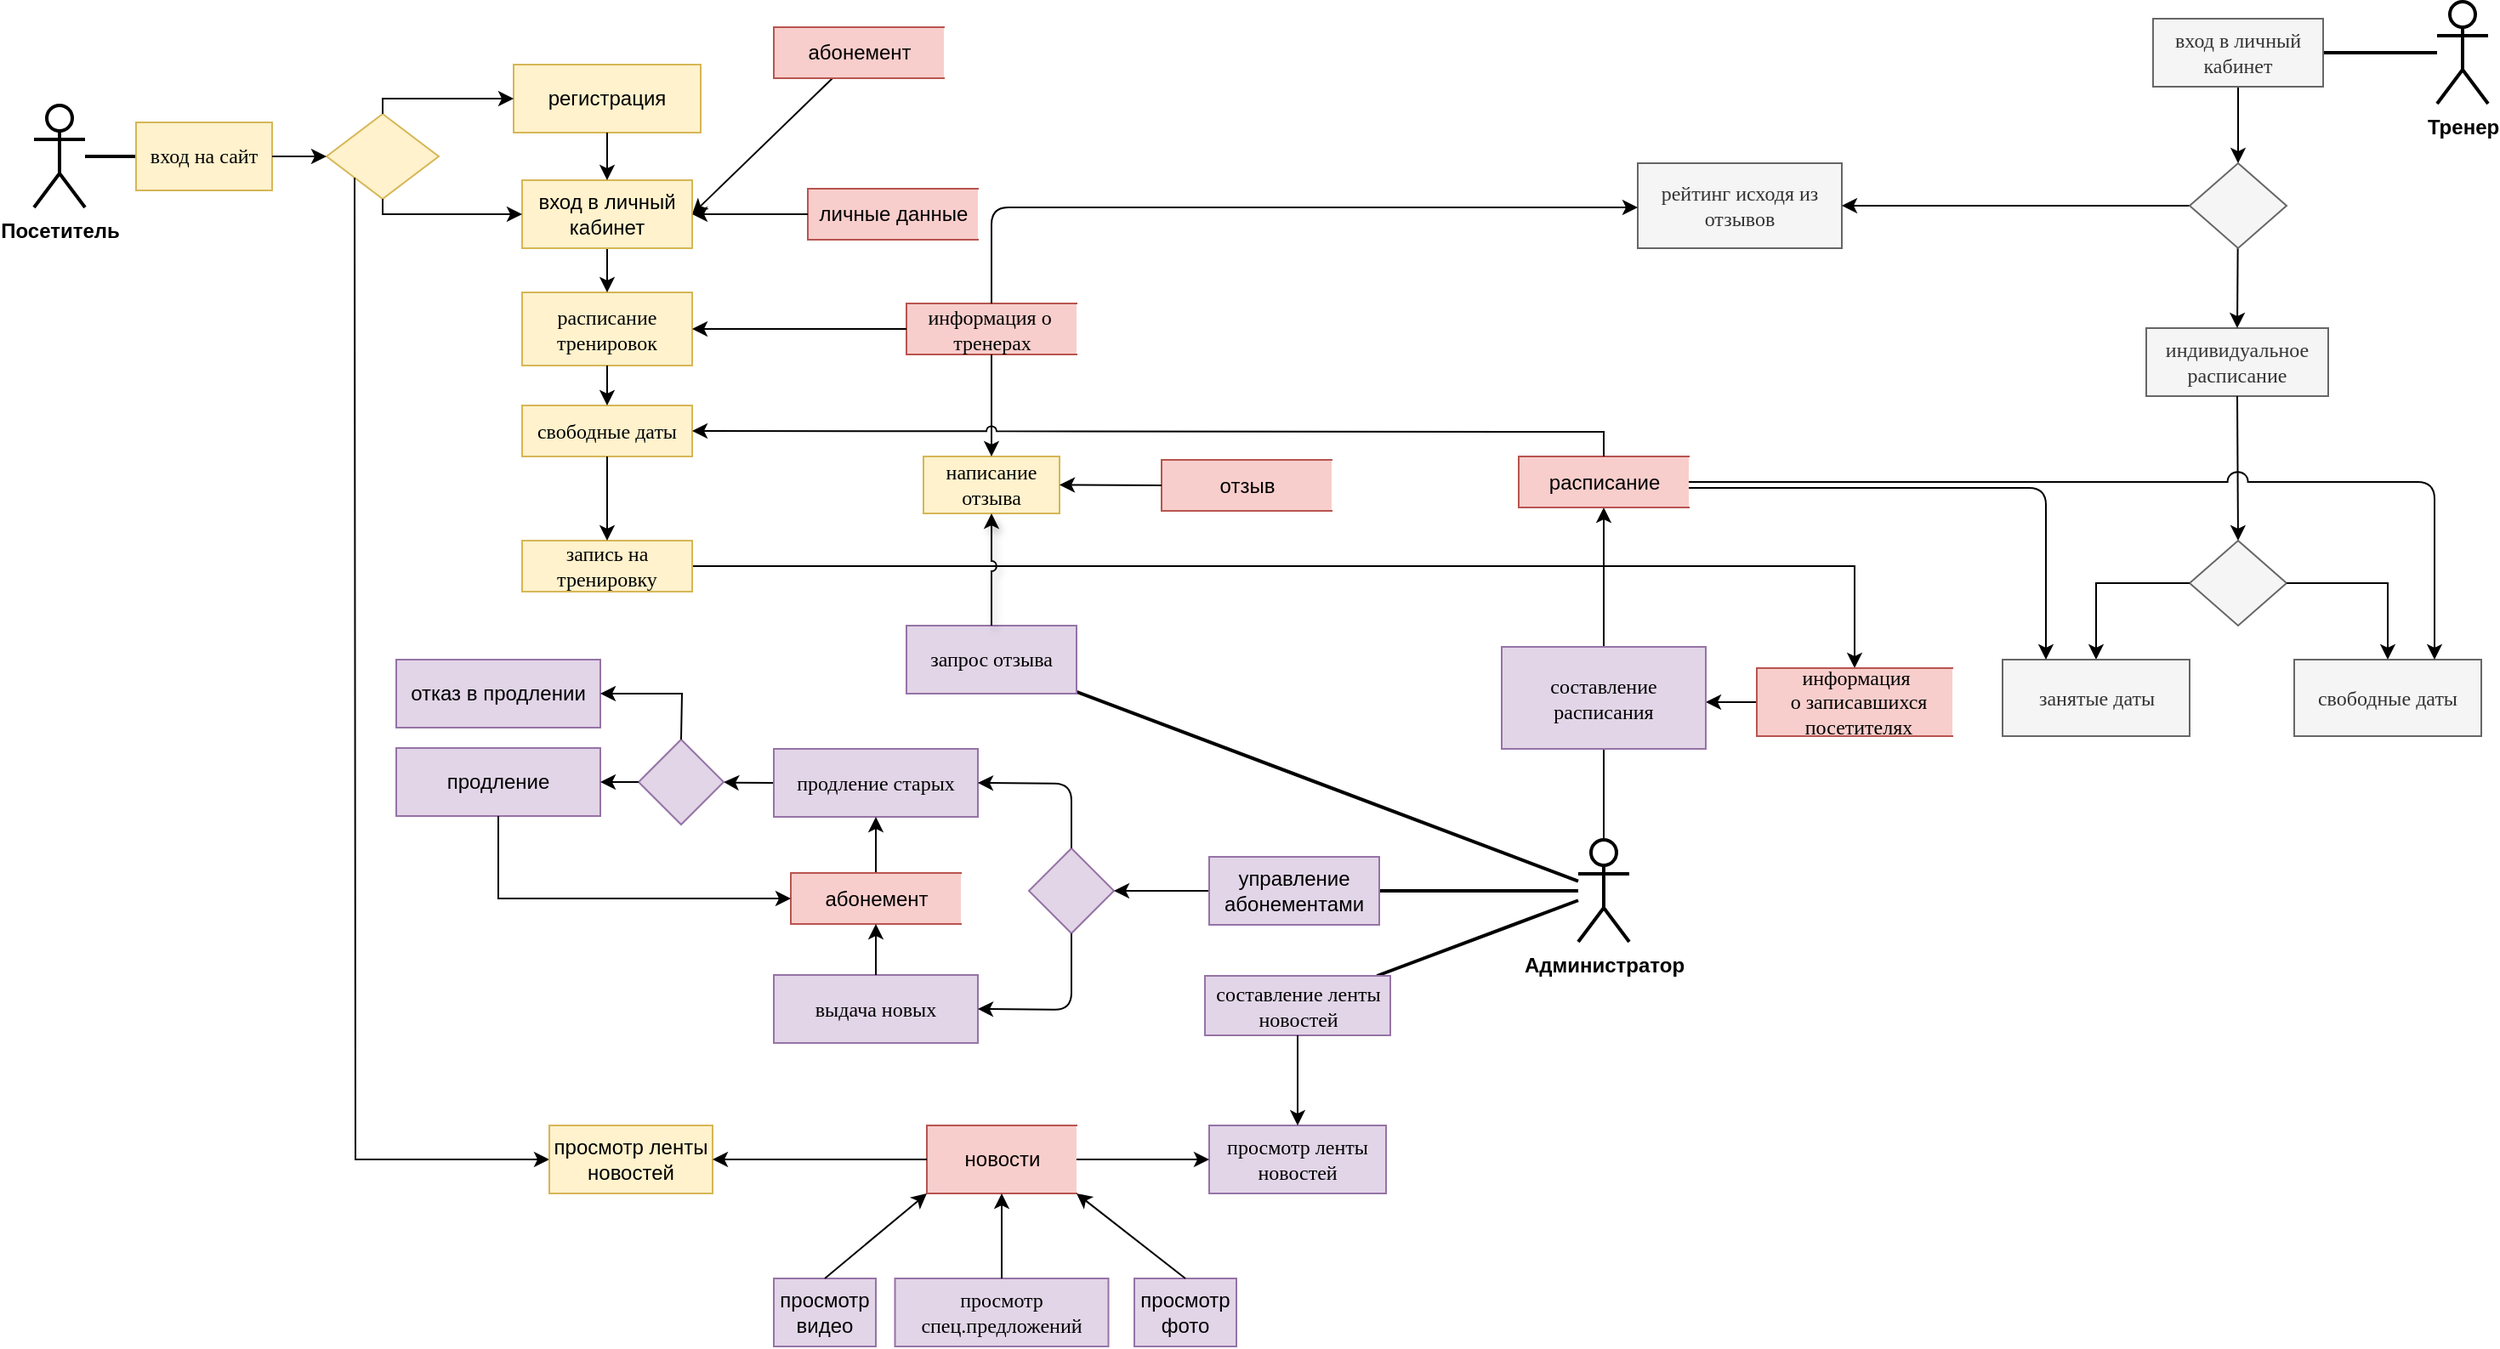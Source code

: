 <mxfile version="15.7.3" type="github">
  <diagram id="r_qnH1HllNbgKLjlJHCZ" name="Page-1">
    <mxGraphModel dx="1518" dy="1065" grid="1" gridSize="10" guides="1" tooltips="1" connect="1" arrows="1" fold="1" page="1" pageScale="1" pageWidth="827" pageHeight="1169" math="0" shadow="0">
      <root>
        <mxCell id="0" />
        <mxCell id="1" parent="0" />
        <mxCell id="hRQEvWgmlyqltlo27F5b-73" value="" style="endArrow=none;html=1;strokeWidth=2;endFill=0;" parent="1" source="r-15waiu_1S-d-hb9AJj-36" target="hRQEvWgmlyqltlo27F5b-71" edge="1">
          <mxGeometry width="50" height="50" relative="1" as="geometry">
            <mxPoint x="553" y="686" as="sourcePoint" />
            <mxPoint x="603" y="636" as="targetPoint" />
          </mxGeometry>
        </mxCell>
        <mxCell id="hRQEvWgmlyqltlo27F5b-68" value="" style="endArrow=none;html=1;strokeWidth=2;endFill=0;" parent="1" source="r-15waiu_1S-d-hb9AJj-36" target="hRQEvWgmlyqltlo27F5b-67" edge="1">
          <mxGeometry width="50" height="50" relative="1" as="geometry">
            <mxPoint x="553" y="766" as="sourcePoint" />
            <mxPoint x="603" y="716" as="targetPoint" />
          </mxGeometry>
        </mxCell>
        <mxCell id="hRQEvWgmlyqltlo27F5b-56" value="" style="endArrow=none;html=1;strokeWidth=1;endFill=0;" parent="1" source="r-15waiu_1S-d-hb9AJj-36" target="hRQEvWgmlyqltlo27F5b-53" edge="1">
          <mxGeometry width="50" height="50" relative="1" as="geometry">
            <mxPoint x="553" y="616" as="sourcePoint" />
            <mxPoint x="603" y="566" as="targetPoint" />
          </mxGeometry>
        </mxCell>
        <mxCell id="hRQEvWgmlyqltlo27F5b-21" value="" style="endArrow=none;html=1;endFill=0;strokeWidth=2;" parent="1" source="lHqvFT1bvPYRfDelncX7-2" target="lHqvFT1bvPYRfDelncX7-4" edge="1">
          <mxGeometry width="50" height="50" relative="1" as="geometry">
            <mxPoint x="738" y="376" as="sourcePoint" />
            <mxPoint x="788" y="326" as="targetPoint" />
          </mxGeometry>
        </mxCell>
        <mxCell id="r-15waiu_1S-d-hb9AJj-67" value="" style="endArrow=none;html=1;fontSize=12;endFill=0;strokeWidth=2;" parent="1" source="r-15waiu_1S-d-hb9AJj-58" target="r-15waiu_1S-d-hb9AJj-68" edge="1">
          <mxGeometry width="50" height="50" relative="1" as="geometry">
            <mxPoint x="1176" y="296.285" as="sourcePoint" />
            <mxPoint x="1076" y="297" as="targetPoint" />
          </mxGeometry>
        </mxCell>
        <mxCell id="lHqvFT1bvPYRfDelncX7-2" value="&lt;b&gt;Посетитель&lt;/b&gt;" style="shape=umlActor;verticalLabelPosition=bottom;verticalAlign=top;html=1;outlineConnect=0;hachureGap=4;pointerEvents=0;strokeWidth=2;" parent="1" vertex="1">
          <mxGeometry x="-263" y="240" width="30" height="60" as="geometry" />
        </mxCell>
        <mxCell id="lHqvFT1bvPYRfDelncX7-4" value="&lt;font style=&quot;font-size: 12px&quot; face=&quot;Verdana&quot;&gt;вход на сайт&lt;/font&gt;" style="rounded=0;whiteSpace=wrap;html=1;hachureGap=4;pointerEvents=0;strokeWidth=1;fillColor=#fff2cc;strokeColor=#d6b656;" parent="1" vertex="1">
          <mxGeometry x="-203" y="250" width="80" height="40" as="geometry" />
        </mxCell>
        <mxCell id="r-15waiu_1S-d-hb9AJj-36" value="&lt;b&gt;Администратор&lt;/b&gt;" style="shape=umlActor;verticalLabelPosition=bottom;verticalAlign=top;html=1;outlineConnect=0;fontSize=12;strokeWidth=2;" parent="1" vertex="1">
          <mxGeometry x="645" y="672" width="30" height="60" as="geometry" />
        </mxCell>
        <mxCell id="r-15waiu_1S-d-hb9AJj-58" value="&lt;b&gt;Тренер&lt;/b&gt;" style="shape=umlActor;verticalLabelPosition=bottom;verticalAlign=top;html=1;outlineConnect=0;fontSize=12;strokeWidth=2;" parent="1" vertex="1">
          <mxGeometry x="1150" y="179" width="30" height="60" as="geometry" />
        </mxCell>
        <mxCell id="-6DadGu_WhrOCrPKGqgH-32" style="edgeStyle=none;rounded=1;jumpStyle=arc;jumpSize=12;orthogonalLoop=1;jettySize=auto;html=1;" parent="1" source="r-15waiu_1S-d-hb9AJj-68" target="-6DadGu_WhrOCrPKGqgH-31" edge="1">
          <mxGeometry relative="1" as="geometry" />
        </mxCell>
        <mxCell id="r-15waiu_1S-d-hb9AJj-68" value="&lt;font face=&quot;Verdana&quot;&gt;вход в личный кабинет&lt;/font&gt;" style="rounded=0;whiteSpace=wrap;html=1;hachureGap=4;pointerEvents=0;strokeWidth=1;fillColor=#f5f5f5;strokeColor=#666666;fontColor=#333333;" parent="1" vertex="1">
          <mxGeometry x="983" y="189" width="100" height="40" as="geometry" />
        </mxCell>
        <mxCell id="hRQEvWgmlyqltlo27F5b-6" value="&lt;font face=&quot;Verdana&quot;&gt;расписание тренировок&lt;/font&gt;" style="whiteSpace=wrap;html=1;rounded=0;strokeWidth=1;hachureGap=4;fillColor=#fff2cc;strokeColor=#d6b656;" parent="1" vertex="1">
          <mxGeometry x="24" y="350" width="100" height="43" as="geometry" />
        </mxCell>
        <mxCell id="hRQEvWgmlyqltlo27F5b-8" value="&lt;font face=&quot;Verdana&quot;&gt;свободные даты&lt;/font&gt;" style="whiteSpace=wrap;html=1;rounded=0;strokeWidth=1;hachureGap=4;fillColor=#fff2cc;strokeColor=#d6b656;" parent="1" vertex="1">
          <mxGeometry x="24" y="416.5" width="100" height="30" as="geometry" />
        </mxCell>
        <mxCell id="hRQEvWgmlyqltlo27F5b-16" value="" style="endArrow=classic;html=1;entryX=0.5;entryY=0;entryDx=0;entryDy=0;exitX=0.5;exitY=1;exitDx=0;exitDy=0;" parent="1" source="hRQEvWgmlyqltlo27F5b-6" target="hRQEvWgmlyqltlo27F5b-8" edge="1">
          <mxGeometry width="50" height="50" relative="1" as="geometry">
            <mxPoint x="652" y="177" as="sourcePoint" />
            <mxPoint x="702" y="127" as="targetPoint" />
          </mxGeometry>
        </mxCell>
        <mxCell id="hRQEvWgmlyqltlo27F5b-19" value="&lt;font face=&quot;Verdana&quot;&gt;информация о&amp;nbsp;&lt;br&gt;тренерах&lt;/font&gt;" style="html=1;dashed=0;whitespace=wrap;shape=partialRectangle;right=0;fontSize=12;strokeWidth=1;fillColor=#f8cecc;strokeColor=#b85450;" parent="1" vertex="1">
          <mxGeometry x="250" y="356.5" width="100" height="30" as="geometry" />
        </mxCell>
        <mxCell id="hRQEvWgmlyqltlo27F5b-22" value="&lt;font face=&quot;Verdana&quot;&gt;индивидуальное расписание&lt;/font&gt;" style="rounded=0;whiteSpace=wrap;html=1;hachureGap=4;pointerEvents=0;strokeWidth=1;fillColor=#f5f5f5;strokeColor=#666666;fontColor=#333333;" parent="1" vertex="1">
          <mxGeometry x="979" y="371" width="107" height="40" as="geometry" />
        </mxCell>
        <mxCell id="hRQEvWgmlyqltlo27F5b-24" value="" style="endArrow=classic;html=1;entryX=0.5;entryY=0;entryDx=0;entryDy=0;" parent="1" source="-6DadGu_WhrOCrPKGqgH-31" target="hRQEvWgmlyqltlo27F5b-22" edge="1">
          <mxGeometry width="50" height="50" relative="1" as="geometry">
            <mxPoint x="820" y="325" as="sourcePoint" />
            <mxPoint x="1030" y="375" as="targetPoint" />
          </mxGeometry>
        </mxCell>
        <mxCell id="hRQEvWgmlyqltlo27F5b-27" value="" style="endArrow=classic;html=1;entryX=0.5;entryY=0;entryDx=0;entryDy=0;exitX=0.5;exitY=1;exitDx=0;exitDy=0;" parent="1" source="hRQEvWgmlyqltlo27F5b-22" target="hRQEvWgmlyqltlo27F5b-31" edge="1">
          <mxGeometry width="50" height="50" relative="1" as="geometry">
            <mxPoint x="820" y="325" as="sourcePoint" />
            <mxPoint x="1032.5" y="495" as="targetPoint" />
          </mxGeometry>
        </mxCell>
        <mxCell id="LkH43tqCNbyHTfC8qqBF-4" style="edgeStyle=orthogonalEdgeStyle;rounded=0;orthogonalLoop=1;jettySize=auto;html=1;endArrow=classic;endFill=1;" parent="1" source="hRQEvWgmlyqltlo27F5b-28" target="hRQEvWgmlyqltlo27F5b-37" edge="1">
          <mxGeometry relative="1" as="geometry">
            <mxPoint x="840" y="515" as="targetPoint" />
          </mxGeometry>
        </mxCell>
        <mxCell id="hRQEvWgmlyqltlo27F5b-28" value="&lt;font face=&quot;Verdana&quot;&gt;запись на тренировку&lt;/font&gt;" style="whiteSpace=wrap;html=1;rounded=0;strokeWidth=1;hachureGap=4;fillColor=#fff2cc;strokeColor=#d6b656;" parent="1" vertex="1">
          <mxGeometry x="24" y="496" width="100" height="30" as="geometry" />
        </mxCell>
        <mxCell id="hRQEvWgmlyqltlo27F5b-30" value="" style="endArrow=classic;html=1;exitX=0.5;exitY=1;exitDx=0;exitDy=0;entryX=0.5;entryY=0;entryDx=0;entryDy=0;" parent="1" source="hRQEvWgmlyqltlo27F5b-8" target="hRQEvWgmlyqltlo27F5b-28" edge="1">
          <mxGeometry width="50" height="50" relative="1" as="geometry">
            <mxPoint x="572" y="576" as="sourcePoint" />
            <mxPoint x="622" y="526" as="targetPoint" />
          </mxGeometry>
        </mxCell>
        <mxCell id="hRQEvWgmlyqltlo27F5b-31" value="" style="rhombus;whiteSpace=wrap;html=1;fillColor=#f5f5f5;strokeColor=#666666;fontColor=#333333;" parent="1" vertex="1">
          <mxGeometry x="1004.5" y="496" width="57" height="50" as="geometry" />
        </mxCell>
        <mxCell id="hRQEvWgmlyqltlo27F5b-33" value="" style="endArrow=classic;html=1;rounded=0;entryX=0.5;entryY=0;entryDx=0;entryDy=0;edgeStyle=orthogonalEdgeStyle;" parent="1" source="hRQEvWgmlyqltlo27F5b-31" target="hRQEvWgmlyqltlo27F5b-34" edge="1">
          <mxGeometry width="50" height="50" relative="1" as="geometry">
            <mxPoint x="1061.5" y="490" as="sourcePoint" />
            <mxPoint x="1116.5" y="535" as="targetPoint" />
          </mxGeometry>
        </mxCell>
        <mxCell id="hRQEvWgmlyqltlo27F5b-34" value="&lt;font face=&quot;Verdana&quot;&gt;свободные даты&lt;/font&gt;" style="rounded=0;whiteSpace=wrap;html=1;fillColor=#f5f5f5;strokeColor=#666666;fontColor=#333333;" parent="1" vertex="1">
          <mxGeometry x="1066" y="566" width="110" height="45" as="geometry" />
        </mxCell>
        <mxCell id="hRQEvWgmlyqltlo27F5b-35" value="" style="endArrow=classic;html=1;rounded=0;exitX=0;exitY=0.5;exitDx=0;exitDy=0;entryX=0.5;entryY=0;entryDx=0;entryDy=0;edgeStyle=orthogonalEdgeStyle;" parent="1" source="hRQEvWgmlyqltlo27F5b-31" target="hRQEvWgmlyqltlo27F5b-36" edge="1">
          <mxGeometry width="50" height="50" relative="1" as="geometry">
            <mxPoint x="1050.5" y="500" as="sourcePoint" />
            <mxPoint x="940" y="535" as="targetPoint" />
          </mxGeometry>
        </mxCell>
        <mxCell id="hRQEvWgmlyqltlo27F5b-36" value="&lt;font face=&quot;Verdana&quot;&gt;занятые даты&lt;/font&gt;" style="rounded=0;whiteSpace=wrap;html=1;fillColor=#f5f5f5;strokeColor=#666666;fontColor=#333333;" parent="1" vertex="1">
          <mxGeometry x="894.5" y="566" width="110" height="45" as="geometry" />
        </mxCell>
        <mxCell id="LkH43tqCNbyHTfC8qqBF-10" style="edgeStyle=orthogonalEdgeStyle;rounded=0;orthogonalLoop=1;jettySize=auto;html=1;endArrow=classic;endFill=1;" parent="1" source="hRQEvWgmlyqltlo27F5b-37" target="hRQEvWgmlyqltlo27F5b-53" edge="1">
          <mxGeometry relative="1" as="geometry">
            <Array as="points">
              <mxPoint x="770" y="600" />
              <mxPoint x="770" y="600" />
            </Array>
          </mxGeometry>
        </mxCell>
        <mxCell id="hRQEvWgmlyqltlo27F5b-37" value="&lt;font face=&quot;Verdana&quot;&gt;информация&lt;br&gt;&amp;nbsp;о записавшихся&lt;br&gt;&amp;nbsp;посетителях&lt;/font&gt;" style="html=1;dashed=0;whitespace=wrap;shape=partialRectangle;right=0;fontSize=12;strokeWidth=1;fillColor=#f8cecc;strokeColor=#b85450;" parent="1" vertex="1">
          <mxGeometry x="750" y="571" width="115" height="40" as="geometry" />
        </mxCell>
        <mxCell id="hRQEvWgmlyqltlo27F5b-43" value="" style="rhombus;whiteSpace=wrap;html=1;strokeWidth=1;fillColor=#e1d5e7;strokeColor=#9673a6;" parent="1" vertex="1">
          <mxGeometry x="322" y="677" width="50" height="50" as="geometry" />
        </mxCell>
        <mxCell id="hRQEvWgmlyqltlo27F5b-44" value="" style="endArrow=classic;html=1;strokeWidth=1;entryX=1;entryY=0.5;entryDx=0;entryDy=0;exitX=0;exitY=0.5;exitDx=0;exitDy=0;" parent="1" source="hRQEvWgmlyqltlo27F5b-46" target="hRQEvWgmlyqltlo27F5b-43" edge="1">
          <mxGeometry width="50" height="50" relative="1" as="geometry">
            <mxPoint x="458" y="796" as="sourcePoint" />
            <mxPoint x="618" y="576" as="targetPoint" />
          </mxGeometry>
        </mxCell>
        <mxCell id="hRQEvWgmlyqltlo27F5b-45" value="" style="endArrow=none;html=1;strokeWidth=2;endFill=0;" parent="1" source="r-15waiu_1S-d-hb9AJj-36" target="hRQEvWgmlyqltlo27F5b-46" edge="1">
          <mxGeometry width="50" height="50" relative="1" as="geometry">
            <mxPoint x="549" y="626" as="sourcePoint" />
            <mxPoint x="599" y="576" as="targetPoint" />
          </mxGeometry>
        </mxCell>
        <mxCell id="hRQEvWgmlyqltlo27F5b-46" value="управление абонементами" style="rounded=0;whiteSpace=wrap;html=1;fillColor=#e1d5e7;strokeColor=#9673a6;" parent="1" vertex="1">
          <mxGeometry x="428" y="682" width="100" height="40" as="geometry" />
        </mxCell>
        <mxCell id="-6DadGu_WhrOCrPKGqgH-18" style="edgeStyle=orthogonalEdgeStyle;rounded=1;jumpStyle=arc;jumpSize=12;orthogonalLoop=1;jettySize=auto;html=1;" parent="1" source="hRQEvWgmlyqltlo27F5b-47" target="-6DadGu_WhrOCrPKGqgH-16" edge="1">
          <mxGeometry relative="1" as="geometry">
            <mxPoint x="170" y="550" as="sourcePoint" />
          </mxGeometry>
        </mxCell>
        <mxCell id="hRQEvWgmlyqltlo27F5b-47" value="&lt;font style=&quot;font-size: 12px&quot; face=&quot;Verdana&quot;&gt;продление старых&lt;/font&gt;" style="rounded=0;whiteSpace=wrap;html=1;strokeWidth=1;fillColor=#e1d5e7;strokeColor=#9673a6;" parent="1" vertex="1">
          <mxGeometry x="172" y="618.5" width="120" height="40" as="geometry" />
        </mxCell>
        <mxCell id="LkH43tqCNbyHTfC8qqBF-18" style="edgeStyle=orthogonalEdgeStyle;rounded=0;orthogonalLoop=1;jettySize=auto;html=1;endArrow=classic;endFill=1;" parent="1" source="LkH43tqCNbyHTfC8qqBF-16" target="hRQEvWgmlyqltlo27F5b-47" edge="1">
          <mxGeometry relative="1" as="geometry">
            <mxPoint x="339" y="976" as="targetPoint" />
          </mxGeometry>
        </mxCell>
        <mxCell id="hRQEvWgmlyqltlo27F5b-48" value="&lt;font face=&quot;Verdana&quot;&gt;выдача новых&lt;/font&gt;" style="rounded=0;whiteSpace=wrap;html=1;strokeWidth=1;fillColor=#e1d5e7;strokeColor=#9673a6;" parent="1" vertex="1">
          <mxGeometry x="172" y="751.5" width="120" height="40" as="geometry" />
        </mxCell>
        <mxCell id="hRQEvWgmlyqltlo27F5b-51" value="" style="endArrow=classic;html=1;strokeWidth=1;exitX=0.5;exitY=0;exitDx=0;exitDy=0;entryX=1;entryY=0.5;entryDx=0;entryDy=0;" parent="1" source="hRQEvWgmlyqltlo27F5b-43" target="hRQEvWgmlyqltlo27F5b-47" edge="1">
          <mxGeometry width="50" height="50" relative="1" as="geometry">
            <mxPoint x="568" y="602" as="sourcePoint" />
            <mxPoint x="248" y="682" as="targetPoint" />
            <Array as="points">
              <mxPoint x="347" y="639" />
            </Array>
          </mxGeometry>
        </mxCell>
        <mxCell id="hRQEvWgmlyqltlo27F5b-52" value="" style="endArrow=classic;html=1;strokeWidth=1;exitX=0.5;exitY=1;exitDx=0;exitDy=0;entryX=1;entryY=0.5;entryDx=0;entryDy=0;" parent="1" source="hRQEvWgmlyqltlo27F5b-43" target="hRQEvWgmlyqltlo27F5b-48" edge="1">
          <mxGeometry width="50" height="50" relative="1" as="geometry">
            <mxPoint x="568" y="602" as="sourcePoint" />
            <mxPoint x="618" y="552" as="targetPoint" />
            <Array as="points">
              <mxPoint x="347" y="772" />
            </Array>
          </mxGeometry>
        </mxCell>
        <mxCell id="LkH43tqCNbyHTfC8qqBF-8" style="edgeStyle=orthogonalEdgeStyle;rounded=0;orthogonalLoop=1;jettySize=auto;html=1;endArrow=classic;endFill=1;" parent="1" source="hRQEvWgmlyqltlo27F5b-53" target="LkH43tqCNbyHTfC8qqBF-7" edge="1">
          <mxGeometry relative="1" as="geometry" />
        </mxCell>
        <mxCell id="hRQEvWgmlyqltlo27F5b-53" value="&lt;font face=&quot;Verdana&quot;&gt;составление расписания&lt;/font&gt;" style="rounded=0;whiteSpace=wrap;html=1;strokeWidth=1;fillColor=#e1d5e7;strokeColor=#9673a6;" parent="1" vertex="1">
          <mxGeometry x="600" y="558.5" width="120" height="60" as="geometry" />
        </mxCell>
        <mxCell id="hRQEvWgmlyqltlo27F5b-58" value="&lt;font face=&quot;Verdana&quot;&gt;написание отзыва&lt;/font&gt;" style="whiteSpace=wrap;html=1;dashed=0;strokeWidth=1;fillColor=#fff2cc;strokeColor=#d6b656;" parent="1" vertex="1">
          <mxGeometry x="260" y="446.5" width="80" height="33.5" as="geometry" />
        </mxCell>
        <mxCell id="hRQEvWgmlyqltlo27F5b-60" value="" style="endArrow=classic;html=1;strokeWidth=1;entryX=0.5;entryY=0;entryDx=0;entryDy=0;" parent="1" source="hRQEvWgmlyqltlo27F5b-19" target="hRQEvWgmlyqltlo27F5b-58" edge="1">
          <mxGeometry width="50" height="50" relative="1" as="geometry">
            <mxPoint x="502" y="486" as="sourcePoint" />
            <mxPoint x="552" y="436" as="targetPoint" />
          </mxGeometry>
        </mxCell>
        <mxCell id="hRQEvWgmlyqltlo27F5b-62" value="&lt;font face=&quot;Verdana&quot;&gt;рейтинг исходя из отзывов&lt;/font&gt;" style="rounded=0;whiteSpace=wrap;html=1;strokeWidth=1;fillColor=#f5f5f5;strokeColor=#666666;fontColor=#333333;" parent="1" vertex="1">
          <mxGeometry x="680" y="274" width="120" height="50" as="geometry" />
        </mxCell>
        <mxCell id="hRQEvWgmlyqltlo27F5b-63" value="" style="endArrow=classic;html=1;strokeWidth=1;" parent="1" source="-6DadGu_WhrOCrPKGqgH-31" target="hRQEvWgmlyqltlo27F5b-62" edge="1">
          <mxGeometry width="50" height="50" relative="1" as="geometry">
            <mxPoint x="693" y="556" as="sourcePoint" />
            <mxPoint x="850" y="380" as="targetPoint" />
          </mxGeometry>
        </mxCell>
        <mxCell id="hRQEvWgmlyqltlo27F5b-66" value="" style="endArrow=classic;html=1;strokeWidth=1;exitX=0.5;exitY=0;exitDx=0;exitDy=0;jumpStyle=arc;edgeStyle=orthogonalEdgeStyle;" parent="1" source="hRQEvWgmlyqltlo27F5b-19" target="hRQEvWgmlyqltlo27F5b-62" edge="1">
          <mxGeometry width="50" height="50" relative="1" as="geometry">
            <mxPoint x="608" y="311" as="sourcePoint" />
            <mxPoint x="703" y="311" as="targetPoint" />
            <Array as="points">
              <mxPoint x="300" y="300" />
            </Array>
          </mxGeometry>
        </mxCell>
        <mxCell id="hRQEvWgmlyqltlo27F5b-67" value="&lt;font face=&quot;Verdana&quot;&gt;составление ленты новостей&lt;/font&gt;" style="rounded=0;whiteSpace=wrap;html=1;strokeWidth=1;fillColor=#e1d5e7;strokeColor=#9673a6;" parent="1" vertex="1">
          <mxGeometry x="425.5" y="752" width="109" height="35" as="geometry" />
        </mxCell>
        <mxCell id="hRQEvWgmlyqltlo27F5b-71" value="&lt;font face=&quot;Verdana&quot;&gt;запрос отзыва&lt;/font&gt;" style="rounded=0;whiteSpace=wrap;html=1;strokeWidth=1;fillColor=#e1d5e7;strokeColor=#9673a6;" parent="1" vertex="1">
          <mxGeometry x="250" y="546" width="100" height="40" as="geometry" />
        </mxCell>
        <mxCell id="hRQEvWgmlyqltlo27F5b-76" style="edgeStyle=elbowEdgeStyle;rounded=0;jumpStyle=arc;orthogonalLoop=1;jettySize=auto;html=1;exitX=1;exitY=0.5;exitDx=0;exitDy=0;strokeWidth=1;fillColor=#f8cecc;strokeColor=#b85450;" parent="1" edge="1">
          <mxGeometry relative="1" as="geometry">
            <mxPoint x="990" y="856" as="sourcePoint" />
            <mxPoint x="990" y="856" as="targetPoint" />
          </mxGeometry>
        </mxCell>
        <mxCell id="hRQEvWgmlyqltlo27F5b-78" value="новости" style="html=1;dashed=0;whitespace=wrap;shape=partialRectangle;right=0;fontSize=12;strokeWidth=1;fillColor=#f8cecc;strokeColor=#b85450;" parent="1" vertex="1">
          <mxGeometry x="262" y="840" width="88" height="40" as="geometry" />
        </mxCell>
        <mxCell id="LkH43tqCNbyHTfC8qqBF-11" style="edgeStyle=orthogonalEdgeStyle;rounded=1;orthogonalLoop=1;jettySize=auto;html=1;endArrow=classic;endFill=1;" parent="1" source="LkH43tqCNbyHTfC8qqBF-7" target="hRQEvWgmlyqltlo27F5b-36" edge="1">
          <mxGeometry relative="1" as="geometry">
            <Array as="points">
              <mxPoint x="920" y="465" />
            </Array>
          </mxGeometry>
        </mxCell>
        <mxCell id="LkH43tqCNbyHTfC8qqBF-7" value="расписание" style="html=1;dashed=0;whitespace=wrap;shape=partialRectangle;right=0;fillColor=#f8cecc;strokeColor=#b85450;" parent="1" vertex="1">
          <mxGeometry x="610" y="446.5" width="100" height="30" as="geometry" />
        </mxCell>
        <mxCell id="LkH43tqCNbyHTfC8qqBF-13" value="отзыв" style="html=1;dashed=0;whitespace=wrap;shape=partialRectangle;right=0;fillColor=#f8cecc;strokeColor=#b85450;" parent="1" vertex="1">
          <mxGeometry x="400" y="448.5" width="100" height="30" as="geometry" />
        </mxCell>
        <mxCell id="LkH43tqCNbyHTfC8qqBF-16" value="абонемент" style="html=1;dashed=0;whitespace=wrap;shape=partialRectangle;right=0;fillColor=#f8cecc;strokeColor=#b85450;" parent="1" vertex="1">
          <mxGeometry x="182" y="691.5" width="100" height="30" as="geometry" />
        </mxCell>
        <mxCell id="Q9Fp-aHvoXJ1NznwTfLz-1" value="" style="rhombus;whiteSpace=wrap;html=1;fillColor=#fff2cc;strokeColor=#d6b656;" parent="1" vertex="1">
          <mxGeometry x="-91" y="245" width="66" height="50" as="geometry" />
        </mxCell>
        <mxCell id="Q9Fp-aHvoXJ1NznwTfLz-2" value="регистрация" style="rounded=0;whiteSpace=wrap;html=1;hachureGap=4;pointerEvents=0;strokeWidth=1;fillColor=#fff2cc;strokeColor=#d6b656;" parent="1" vertex="1">
          <mxGeometry x="19" y="216" width="110" height="40" as="geometry" />
        </mxCell>
        <mxCell id="Q9Fp-aHvoXJ1NznwTfLz-3" value="" style="endArrow=classic;html=1;rounded=0;entryX=0;entryY=0.5;entryDx=0;entryDy=0;" parent="1" source="lHqvFT1bvPYRfDelncX7-4" target="Q9Fp-aHvoXJ1NznwTfLz-1" edge="1">
          <mxGeometry width="50" height="50" relative="1" as="geometry">
            <mxPoint x="350" y="200" as="sourcePoint" />
            <mxPoint x="400" y="150" as="targetPoint" />
          </mxGeometry>
        </mxCell>
        <mxCell id="Q9Fp-aHvoXJ1NznwTfLz-6" value="" style="endArrow=classic;html=1;rounded=0;entryX=1;entryY=0.5;entryDx=0;entryDy=0;" parent="1" source="hRQEvWgmlyqltlo27F5b-12" target="tqRiBWsgFwQO4ad9vg3l-2" edge="1">
          <mxGeometry width="50" height="50" relative="1" as="geometry">
            <mxPoint x="559" y="190" as="sourcePoint" />
            <mxPoint x="629" y="240" as="targetPoint" />
          </mxGeometry>
        </mxCell>
        <mxCell id="-6DadGu_WhrOCrPKGqgH-2" style="rounded=0;orthogonalLoop=1;jettySize=auto;html=1;exitX=0.5;exitY=1;exitDx=0;exitDy=0;" parent="1" source="tqRiBWsgFwQO4ad9vg3l-2" target="hRQEvWgmlyqltlo27F5b-6" edge="1">
          <mxGeometry relative="1" as="geometry">
            <mxPoint x="512" y="269" as="sourcePoint" />
          </mxGeometry>
        </mxCell>
        <mxCell id="LkH43tqCNbyHTfC8qqBF-12" style="edgeStyle=orthogonalEdgeStyle;rounded=1;orthogonalLoop=1;jettySize=auto;html=1;entryX=0.75;entryY=0;entryDx=0;entryDy=0;endArrow=classic;endFill=1;jumpStyle=arc;jumpSize=12;" parent="1" source="LkH43tqCNbyHTfC8qqBF-7" target="hRQEvWgmlyqltlo27F5b-34" edge="1">
          <mxGeometry relative="1" as="geometry" />
        </mxCell>
        <mxCell id="hRQEvWgmlyqltlo27F5b-12" value="абонемент" style="html=1;dashed=0;whitespace=wrap;shape=partialRectangle;right=0;fontSize=12;strokeWidth=1;fillColor=#f8cecc;strokeColor=#b85450;" parent="1" vertex="1">
          <mxGeometry x="172" y="194" width="100" height="30" as="geometry" />
        </mxCell>
        <mxCell id="-6DadGu_WhrOCrPKGqgH-16" value="" style="rhombus;whiteSpace=wrap;html=1;strokeWidth=1;fillColor=#e1d5e7;strokeColor=#9673a6;" parent="1" vertex="1">
          <mxGeometry x="92.5" y="613" width="50" height="50" as="geometry" />
        </mxCell>
        <mxCell id="-6DadGu_WhrOCrPKGqgH-22" value="продление" style="rounded=0;whiteSpace=wrap;html=1;strokeWidth=1;fillColor=#e1d5e7;strokeColor=#9673a6;" parent="1" vertex="1">
          <mxGeometry x="-50" y="618" width="120" height="40" as="geometry" />
        </mxCell>
        <mxCell id="-6DadGu_WhrOCrPKGqgH-23" value="отказ в продлении" style="rounded=0;whiteSpace=wrap;html=1;strokeWidth=1;fillColor=#e1d5e7;strokeColor=#9673a6;" parent="1" vertex="1">
          <mxGeometry x="-50" y="566" width="120" height="40" as="geometry" />
        </mxCell>
        <mxCell id="-6DadGu_WhrOCrPKGqgH-31" value="" style="rhombus;whiteSpace=wrap;html=1;fillColor=#f5f5f5;strokeColor=#666666;fontColor=#333333;" parent="1" vertex="1">
          <mxGeometry x="1004.5" y="274" width="57" height="50" as="geometry" />
        </mxCell>
        <mxCell id="tqRiBWsgFwQO4ad9vg3l-2" value="вход в личный кабинет" style="rounded=0;whiteSpace=wrap;html=1;hachureGap=4;pointerEvents=0;strokeWidth=1;fillColor=#fff2cc;strokeColor=#d6b656;" parent="1" vertex="1">
          <mxGeometry x="24" y="284" width="100" height="40" as="geometry" />
        </mxCell>
        <mxCell id="tqRiBWsgFwQO4ad9vg3l-3" value="" style="endArrow=classic;html=1;rounded=0;exitX=0.5;exitY=1;exitDx=0;exitDy=0;entryX=0.5;entryY=0;entryDx=0;entryDy=0;" parent="1" source="Q9Fp-aHvoXJ1NznwTfLz-2" target="tqRiBWsgFwQO4ad9vg3l-2" edge="1">
          <mxGeometry width="50" height="50" relative="1" as="geometry">
            <mxPoint x="629.5" y="105" as="sourcePoint" />
            <mxPoint x="569" y="230" as="targetPoint" />
          </mxGeometry>
        </mxCell>
        <mxCell id="tqRiBWsgFwQO4ad9vg3l-4" value="" style="endArrow=classic;html=1;rounded=0;exitX=0.5;exitY=1;exitDx=0;exitDy=0;entryX=0;entryY=0.5;entryDx=0;entryDy=0;" parent="1" source="Q9Fp-aHvoXJ1NznwTfLz-1" target="tqRiBWsgFwQO4ad9vg3l-2" edge="1">
          <mxGeometry width="50" height="50" relative="1" as="geometry">
            <mxPoint x="519" y="270" as="sourcePoint" />
            <mxPoint x="569" y="220" as="targetPoint" />
            <Array as="points">
              <mxPoint x="-58" y="304" />
            </Array>
          </mxGeometry>
        </mxCell>
        <mxCell id="tqRiBWsgFwQO4ad9vg3l-5" value="&lt;font face=&quot;Verdana&quot;&gt;просмотр ленты новостей&lt;/font&gt;" style="rounded=0;whiteSpace=wrap;html=1;strokeWidth=1;fillColor=#e1d5e7;strokeColor=#9673a6;" parent="1" vertex="1">
          <mxGeometry x="428" y="840" width="104" height="40" as="geometry" />
        </mxCell>
        <mxCell id="tqRiBWsgFwQO4ad9vg3l-6" value="" style="endArrow=classic;html=1;rounded=0;entryX=0;entryY=0.5;entryDx=0;entryDy=0;" parent="1" source="hRQEvWgmlyqltlo27F5b-78" target="tqRiBWsgFwQO4ad9vg3l-5" edge="1">
          <mxGeometry width="50" height="50" relative="1" as="geometry">
            <mxPoint x="360" y="860" as="sourcePoint" />
            <mxPoint x="420" y="870" as="targetPoint" />
          </mxGeometry>
        </mxCell>
        <mxCell id="tqRiBWsgFwQO4ad9vg3l-7" value="" style="endArrow=classic;html=1;rounded=0;exitX=0.5;exitY=1;exitDx=0;exitDy=0;entryX=0.5;entryY=0;entryDx=0;entryDy=0;" parent="1" source="hRQEvWgmlyqltlo27F5b-67" target="tqRiBWsgFwQO4ad9vg3l-5" edge="1">
          <mxGeometry width="50" height="50" relative="1" as="geometry">
            <mxPoint x="519" y="629" as="sourcePoint" />
            <mxPoint x="569" y="579" as="targetPoint" />
          </mxGeometry>
        </mxCell>
        <mxCell id="tqRiBWsgFwQO4ad9vg3l-10" value="" style="endArrow=classic;html=1;rounded=0;exitX=0;exitY=0.5;exitDx=0;exitDy=0;entryX=1;entryY=0.5;entryDx=0;entryDy=0;" parent="1" source="hRQEvWgmlyqltlo27F5b-19" target="hRQEvWgmlyqltlo27F5b-6" edge="1">
          <mxGeometry width="50" height="50" relative="1" as="geometry">
            <mxPoint x="209" y="450" as="sourcePoint" />
            <mxPoint x="259" y="400" as="targetPoint" />
          </mxGeometry>
        </mxCell>
        <mxCell id="tqRiBWsgFwQO4ad9vg3l-12" value="" style="endArrow=classic;html=1;rounded=0;exitX=0.5;exitY=0;exitDx=0;exitDy=0;entryX=1;entryY=0.5;entryDx=0;entryDy=0;shadow=0;jumpStyle=arc;" parent="1" source="LkH43tqCNbyHTfC8qqBF-7" target="hRQEvWgmlyqltlo27F5b-8" edge="1">
          <mxGeometry width="50" height="50" relative="1" as="geometry">
            <mxPoint x="170" y="620" as="sourcePoint" />
            <mxPoint x="220" y="570" as="targetPoint" />
            <Array as="points">
              <mxPoint x="660" y="432" />
            </Array>
          </mxGeometry>
        </mxCell>
        <mxCell id="tqRiBWsgFwQO4ad9vg3l-13" value="" style="endArrow=classic;html=1;rounded=0;shadow=0;jumpStyle=arc;exitX=0.5;exitY=0;exitDx=0;exitDy=0;entryX=1;entryY=0.5;entryDx=0;entryDy=0;" parent="1" source="-6DadGu_WhrOCrPKGqgH-16" target="-6DadGu_WhrOCrPKGqgH-23" edge="1">
          <mxGeometry width="50" height="50" relative="1" as="geometry">
            <mxPoint x="170" y="816" as="sourcePoint" />
            <mxPoint x="220" y="766" as="targetPoint" />
            <Array as="points">
              <mxPoint x="118" y="586" />
            </Array>
          </mxGeometry>
        </mxCell>
        <mxCell id="tqRiBWsgFwQO4ad9vg3l-15" value="" style="endArrow=classic;html=1;rounded=0;shadow=0;jumpStyle=arc;exitX=0;exitY=1;exitDx=0;exitDy=0;" parent="1" source="Q9Fp-aHvoXJ1NznwTfLz-1" edge="1">
          <mxGeometry width="50" height="50" relative="1" as="geometry">
            <mxPoint x="-121" y="520" as="sourcePoint" />
            <mxPoint x="40" y="860" as="targetPoint" />
            <Array as="points">
              <mxPoint x="-74" y="860" />
            </Array>
          </mxGeometry>
        </mxCell>
        <mxCell id="tqRiBWsgFwQO4ad9vg3l-17" value="" style="endArrow=classic;html=1;rounded=0;shadow=0;jumpStyle=arc;entryX=1;entryY=0.5;entryDx=0;entryDy=0;exitX=0;exitY=0.5;exitDx=0;exitDy=0;" parent="1" source="-6DadGu_WhrOCrPKGqgH-16" target="-6DadGu_WhrOCrPKGqgH-22" edge="1">
          <mxGeometry width="50" height="50" relative="1" as="geometry">
            <mxPoint y="809.5" as="sourcePoint" />
            <mxPoint x="50" y="759.5" as="targetPoint" />
          </mxGeometry>
        </mxCell>
        <mxCell id="tqRiBWsgFwQO4ad9vg3l-18" value="" style="endArrow=classic;html=1;rounded=0;shadow=1;jumpStyle=arc;exitX=0.5;exitY=0;exitDx=0;exitDy=0;entryX=0.5;entryY=1;entryDx=0;entryDy=0;" parent="1" source="hRQEvWgmlyqltlo27F5b-71" target="hRQEvWgmlyqltlo27F5b-58" edge="1">
          <mxGeometry width="50" height="50" relative="1" as="geometry">
            <mxPoint x="179" y="430" as="sourcePoint" />
            <mxPoint x="229" y="380" as="targetPoint" />
          </mxGeometry>
        </mxCell>
        <mxCell id="tqRiBWsgFwQO4ad9vg3l-19" value="" style="endArrow=classic;html=1;rounded=0;shadow=0;jumpStyle=arc;exitX=0;exitY=0.5;exitDx=0;exitDy=0;entryX=1;entryY=0.5;entryDx=0;entryDy=0;" parent="1" source="LkH43tqCNbyHTfC8qqBF-13" target="hRQEvWgmlyqltlo27F5b-58" edge="1">
          <mxGeometry width="50" height="50" relative="1" as="geometry">
            <mxPoint x="179" y="430" as="sourcePoint" />
            <mxPoint x="229" y="380" as="targetPoint" />
          </mxGeometry>
        </mxCell>
        <mxCell id="tqRiBWsgFwQO4ad9vg3l-20" value="" style="endArrow=classic;html=1;rounded=0;shadow=0;jumpStyle=arc;exitX=0.5;exitY=0;exitDx=0;exitDy=0;entryX=0;entryY=0.5;entryDx=0;entryDy=0;" parent="1" source="Q9Fp-aHvoXJ1NznwTfLz-1" target="Q9Fp-aHvoXJ1NznwTfLz-2" edge="1">
          <mxGeometry width="50" height="50" relative="1" as="geometry">
            <mxPoint x="-31" y="430" as="sourcePoint" />
            <mxPoint x="19" y="380" as="targetPoint" />
            <Array as="points">
              <mxPoint x="-58" y="236" />
            </Array>
          </mxGeometry>
        </mxCell>
        <mxCell id="OOh6H_pBIpgeem7Ok1_C-1" value="" style="endArrow=classic;html=1;rounded=0;strokeWidth=1;entryX=0;entryY=0.5;entryDx=0;entryDy=0;exitX=0.5;exitY=1;exitDx=0;exitDy=0;edgeStyle=orthogonalEdgeStyle;" parent="1" source="-6DadGu_WhrOCrPKGqgH-22" target="LkH43tqCNbyHTfC8qqBF-16" edge="1">
          <mxGeometry width="50" height="50" relative="1" as="geometry">
            <mxPoint x="430" y="570" as="sourcePoint" />
            <mxPoint x="480" y="520" as="targetPoint" />
          </mxGeometry>
        </mxCell>
        <mxCell id="OOh6H_pBIpgeem7Ok1_C-2" value="личные данные" style="html=1;dashed=0;whitespace=wrap;shape=partialRectangle;right=0;fontSize=12;strokeWidth=1;fillColor=#f8cecc;strokeColor=#b85450;" parent="1" vertex="1">
          <mxGeometry x="192" y="289" width="100" height="30" as="geometry" />
        </mxCell>
        <mxCell id="OOh6H_pBIpgeem7Ok1_C-3" value="" style="endArrow=classic;html=1;rounded=0;shadow=0;strokeWidth=1;exitX=0;exitY=0.5;exitDx=0;exitDy=0;entryX=1;entryY=0.5;entryDx=0;entryDy=0;" parent="1" source="OOh6H_pBIpgeem7Ok1_C-2" target="tqRiBWsgFwQO4ad9vg3l-2" edge="1">
          <mxGeometry width="50" height="50" relative="1" as="geometry">
            <mxPoint x="430" y="570" as="sourcePoint" />
            <mxPoint x="480" y="520" as="targetPoint" />
          </mxGeometry>
        </mxCell>
        <mxCell id="OOh6H_pBIpgeem7Ok1_C-6" value="" style="endArrow=classic;html=1;rounded=0;shadow=0;strokeWidth=1;exitX=0.5;exitY=0;exitDx=0;exitDy=0;entryX=0.5;entryY=1;entryDx=0;entryDy=0;" parent="1" source="hRQEvWgmlyqltlo27F5b-48" target="LkH43tqCNbyHTfC8qqBF-16" edge="1">
          <mxGeometry width="50" height="50" relative="1" as="geometry">
            <mxPoint x="430" y="580" as="sourcePoint" />
            <mxPoint x="480" y="530" as="targetPoint" />
          </mxGeometry>
        </mxCell>
        <mxCell id="JgtcP83Qz82QE53eNdjL-2" value="просмотр фото" style="rounded=0;whiteSpace=wrap;html=1;strokeWidth=1;fillColor=#e1d5e7;strokeColor=#9673a6;" parent="1" vertex="1">
          <mxGeometry x="384" y="930" width="60" height="40" as="geometry" />
        </mxCell>
        <mxCell id="JgtcP83Qz82QE53eNdjL-3" value="" style="endArrow=classic;html=1;rounded=0;entryX=1;entryY=1;entryDx=0;entryDy=0;exitX=0.5;exitY=0;exitDx=0;exitDy=0;" parent="1" source="JgtcP83Qz82QE53eNdjL-2" target="hRQEvWgmlyqltlo27F5b-78" edge="1">
          <mxGeometry width="50" height="50" relative="1" as="geometry">
            <mxPoint x="400" y="930" as="sourcePoint" />
            <mxPoint x="350" y="910" as="targetPoint" />
          </mxGeometry>
        </mxCell>
        <mxCell id="JgtcP83Qz82QE53eNdjL-5" value="просмотр ленты новостей" style="rounded=0;whiteSpace=wrap;html=1;hachureGap=4;pointerEvents=0;strokeWidth=1;fillColor=#fff2cc;strokeColor=#d6b656;" parent="1" vertex="1">
          <mxGeometry x="40" y="840" width="96" height="40" as="geometry" />
        </mxCell>
        <mxCell id="JgtcP83Qz82QE53eNdjL-10" value="" style="endArrow=classic;html=1;rounded=0;exitX=0;exitY=0.5;exitDx=0;exitDy=0;entryX=1;entryY=0.5;entryDx=0;entryDy=0;" parent="1" source="hRQEvWgmlyqltlo27F5b-78" target="JgtcP83Qz82QE53eNdjL-5" edge="1">
          <mxGeometry width="50" height="50" relative="1" as="geometry">
            <mxPoint x="550" y="650" as="sourcePoint" />
            <mxPoint x="282" y="860.0" as="targetPoint" />
          </mxGeometry>
        </mxCell>
        <mxCell id="mw5DudbaQPmJqAtyrGYe-1" value="просмотр видео" style="rounded=0;whiteSpace=wrap;html=1;strokeWidth=1;fillColor=#e1d5e7;strokeColor=#9673a6;" parent="1" vertex="1">
          <mxGeometry x="172" y="930" width="60" height="40" as="geometry" />
        </mxCell>
        <mxCell id="mw5DudbaQPmJqAtyrGYe-2" value="&lt;font face=&quot;Verdana&quot;&gt;просмотр спец.предложений&lt;/font&gt;" style="rounded=0;whiteSpace=wrap;html=1;strokeWidth=1;fillColor=#e1d5e7;strokeColor=#9673a6;" parent="1" vertex="1">
          <mxGeometry x="243.25" y="930" width="125.5" height="40" as="geometry" />
        </mxCell>
        <mxCell id="mw5DudbaQPmJqAtyrGYe-5" value="" style="endArrow=classic;html=1;rounded=0;exitX=0.5;exitY=0;exitDx=0;exitDy=0;entryX=0;entryY=1;entryDx=0;entryDy=0;" parent="1" source="mw5DudbaQPmJqAtyrGYe-1" target="hRQEvWgmlyqltlo27F5b-78" edge="1">
          <mxGeometry width="50" height="50" relative="1" as="geometry">
            <mxPoint x="320" y="960" as="sourcePoint" />
            <mxPoint x="260" y="880" as="targetPoint" />
          </mxGeometry>
        </mxCell>
        <mxCell id="mw5DudbaQPmJqAtyrGYe-6" value="" style="endArrow=classic;html=1;rounded=0;exitX=0.5;exitY=0;exitDx=0;exitDy=0;entryX=0.5;entryY=1;entryDx=0;entryDy=0;" parent="1" source="mw5DudbaQPmJqAtyrGYe-2" target="hRQEvWgmlyqltlo27F5b-78" edge="1">
          <mxGeometry width="50" height="50" relative="1" as="geometry">
            <mxPoint x="290" y="1000" as="sourcePoint" />
            <mxPoint x="350" y="950" as="targetPoint" />
          </mxGeometry>
        </mxCell>
      </root>
    </mxGraphModel>
  </diagram>
</mxfile>
